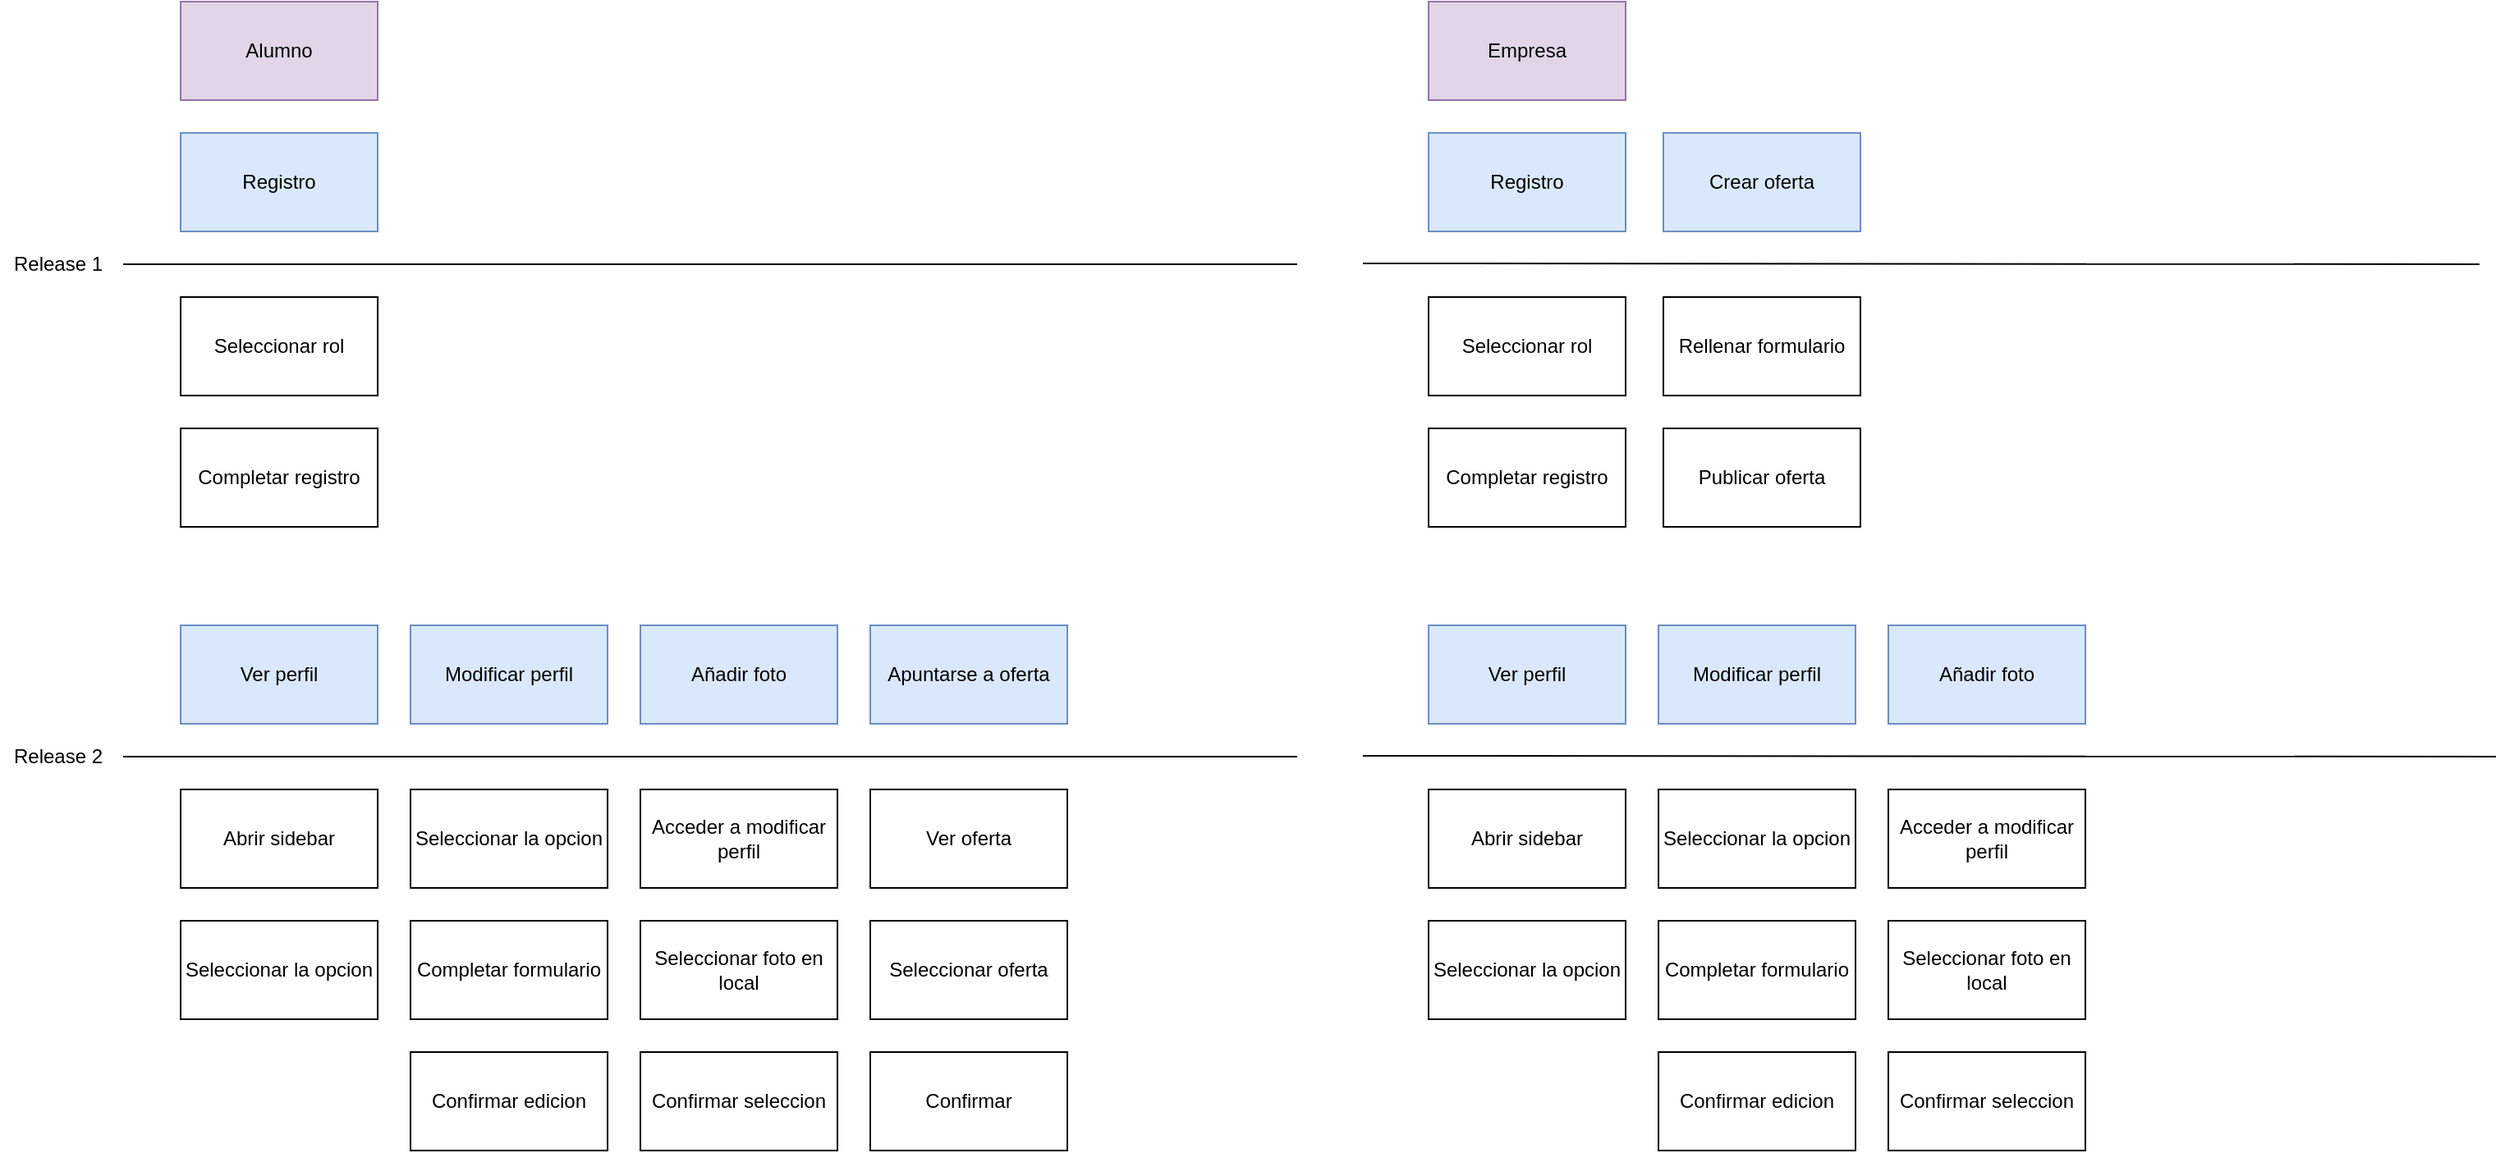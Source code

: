 <mxfile version="14.1.8" type="device"><diagram id="AFPEJd-tLQf-UbKl9iao" name="Página-1"><mxGraphModel dx="2249" dy="862" grid="1" gridSize="10" guides="1" tooltips="1" connect="1" arrows="1" fold="1" page="1" pageScale="1" pageWidth="827" pageHeight="1169" math="0" shadow="0"><root><mxCell id="0"/><mxCell id="1" parent="0"/><mxCell id="q_dBmaMk9WkzEXGvkd6q-1" value="Alumno" style="rounded=0;whiteSpace=wrap;html=1;fillColor=#e1d5e7;strokeColor=#9673a6;glass=0;shadow=0;sketch=0;" vertex="1" parent="1"><mxGeometry x="-680" y="60" width="120" height="60" as="geometry"/></mxCell><mxCell id="q_dBmaMk9WkzEXGvkd6q-3" value="" style="endArrow=none;html=1;" edge="1" parent="1"><mxGeometry width="50" height="50" relative="1" as="geometry"><mxPoint x="-715" y="220" as="sourcePoint"/><mxPoint y="220" as="targetPoint"/></mxGeometry></mxCell><mxCell id="q_dBmaMk9WkzEXGvkd6q-7" value="Registro" style="rounded=0;whiteSpace=wrap;html=1;shadow=0;glass=0;sketch=0;fillColor=#dae8fc;strokeColor=#6c8ebf;" vertex="1" parent="1"><mxGeometry x="-680" y="140" width="120" height="60" as="geometry"/></mxCell><mxCell id="q_dBmaMk9WkzEXGvkd6q-8" value="Seleccionar rol" style="rounded=0;whiteSpace=wrap;html=1;shadow=0;glass=0;sketch=0;" vertex="1" parent="1"><mxGeometry x="-680" y="240" width="120" height="60" as="geometry"/></mxCell><mxCell id="q_dBmaMk9WkzEXGvkd6q-9" value="Completar registro" style="rounded=0;whiteSpace=wrap;html=1;shadow=0;glass=0;sketch=0;" vertex="1" parent="1"><mxGeometry x="-680" y="320" width="120" height="60" as="geometry"/></mxCell><mxCell id="q_dBmaMk9WkzEXGvkd6q-10" value="Empresa" style="rounded=0;whiteSpace=wrap;html=1;fillColor=#e1d5e7;strokeColor=#9673a6;glass=0;shadow=0;sketch=0;" vertex="1" parent="1"><mxGeometry x="80" y="60" width="120" height="60" as="geometry"/></mxCell><mxCell id="q_dBmaMk9WkzEXGvkd6q-11" value="" style="endArrow=none;html=1;" edge="1" parent="1"><mxGeometry width="50" height="50" relative="1" as="geometry"><mxPoint x="40" y="219.5" as="sourcePoint"/><mxPoint x="720" y="220" as="targetPoint"/></mxGeometry></mxCell><mxCell id="q_dBmaMk9WkzEXGvkd6q-12" value="Registro" style="rounded=0;whiteSpace=wrap;html=1;shadow=0;glass=0;sketch=0;fillColor=#dae8fc;strokeColor=#6c8ebf;" vertex="1" parent="1"><mxGeometry x="80" y="140" width="120" height="60" as="geometry"/></mxCell><mxCell id="q_dBmaMk9WkzEXGvkd6q-13" value="Seleccionar rol" style="rounded=0;whiteSpace=wrap;html=1;shadow=0;glass=0;sketch=0;" vertex="1" parent="1"><mxGeometry x="80" y="240" width="120" height="60" as="geometry"/></mxCell><mxCell id="q_dBmaMk9WkzEXGvkd6q-14" value="Completar registro" style="rounded=0;whiteSpace=wrap;html=1;shadow=0;glass=0;sketch=0;" vertex="1" parent="1"><mxGeometry x="80" y="320" width="120" height="60" as="geometry"/></mxCell><mxCell id="q_dBmaMk9WkzEXGvkd6q-15" value="Crear oferta" style="rounded=0;whiteSpace=wrap;html=1;shadow=0;glass=0;sketch=0;fillColor=#dae8fc;strokeColor=#6c8ebf;" vertex="1" parent="1"><mxGeometry x="223" y="140" width="120" height="60" as="geometry"/></mxCell><mxCell id="q_dBmaMk9WkzEXGvkd6q-16" value="Rellenar formulario&lt;br&gt;" style="rounded=0;whiteSpace=wrap;html=1;shadow=0;glass=0;sketch=0;" vertex="1" parent="1"><mxGeometry x="223" y="240" width="120" height="60" as="geometry"/></mxCell><mxCell id="q_dBmaMk9WkzEXGvkd6q-17" value="Publicar oferta" style="rounded=0;whiteSpace=wrap;html=1;shadow=0;glass=0;sketch=0;" vertex="1" parent="1"><mxGeometry x="223" y="320" width="120" height="60" as="geometry"/></mxCell><mxCell id="q_dBmaMk9WkzEXGvkd6q-18" value="" style="endArrow=none;html=1;" edge="1" parent="1"><mxGeometry width="50" height="50" relative="1" as="geometry"><mxPoint x="-715" y="520" as="sourcePoint"/><mxPoint y="520" as="targetPoint"/></mxGeometry></mxCell><mxCell id="q_dBmaMk9WkzEXGvkd6q-19" value="Release 1&lt;br&gt;" style="text;html=1;align=center;verticalAlign=middle;resizable=0;points=[];autosize=1;" vertex="1" parent="1"><mxGeometry x="-790" y="210" width="70" height="20" as="geometry"/></mxCell><mxCell id="q_dBmaMk9WkzEXGvkd6q-20" value="Release 2" style="text;html=1;align=center;verticalAlign=middle;resizable=0;points=[];autosize=1;" vertex="1" parent="1"><mxGeometry x="-790" y="510" width="70" height="20" as="geometry"/></mxCell><mxCell id="q_dBmaMk9WkzEXGvkd6q-21" value="Ver perfil" style="rounded=0;whiteSpace=wrap;html=1;shadow=0;glass=0;sketch=0;fillColor=#dae8fc;strokeColor=#6c8ebf;" vertex="1" parent="1"><mxGeometry x="-680" y="440" width="120" height="60" as="geometry"/></mxCell><mxCell id="q_dBmaMk9WkzEXGvkd6q-22" value="Abrir sidebar" style="rounded=0;whiteSpace=wrap;html=1;shadow=0;glass=0;sketch=0;" vertex="1" parent="1"><mxGeometry x="-680" y="540" width="120" height="60" as="geometry"/></mxCell><mxCell id="q_dBmaMk9WkzEXGvkd6q-23" value="Seleccionar la opcion" style="rounded=0;whiteSpace=wrap;html=1;shadow=0;glass=0;sketch=0;" vertex="1" parent="1"><mxGeometry x="-680" y="620" width="120" height="60" as="geometry"/></mxCell><mxCell id="q_dBmaMk9WkzEXGvkd6q-24" value="" style="endArrow=none;html=1;" edge="1" parent="1"><mxGeometry width="50" height="50" relative="1" as="geometry"><mxPoint x="40" y="519.5" as="sourcePoint"/><mxPoint x="730" y="520" as="targetPoint"/></mxGeometry></mxCell><mxCell id="q_dBmaMk9WkzEXGvkd6q-25" value="Modificar perfil" style="rounded=0;whiteSpace=wrap;html=1;shadow=0;glass=0;sketch=0;fillColor=#dae8fc;strokeColor=#6c8ebf;" vertex="1" parent="1"><mxGeometry x="-540" y="440" width="120" height="60" as="geometry"/></mxCell><mxCell id="q_dBmaMk9WkzEXGvkd6q-26" value="Seleccionar la opcion" style="rounded=0;whiteSpace=wrap;html=1;shadow=0;glass=0;sketch=0;" vertex="1" parent="1"><mxGeometry x="-540" y="540" width="120" height="60" as="geometry"/></mxCell><mxCell id="q_dBmaMk9WkzEXGvkd6q-27" value="Completar formulario" style="rounded=0;whiteSpace=wrap;html=1;shadow=0;glass=0;sketch=0;" vertex="1" parent="1"><mxGeometry x="-540" y="620" width="120" height="60" as="geometry"/></mxCell><mxCell id="q_dBmaMk9WkzEXGvkd6q-28" value="Confirmar edicion" style="rounded=0;whiteSpace=wrap;html=1;shadow=0;glass=0;sketch=0;" vertex="1" parent="1"><mxGeometry x="-540" y="700" width="120" height="60" as="geometry"/></mxCell><mxCell id="q_dBmaMk9WkzEXGvkd6q-29" value="Ver perfil" style="rounded=0;whiteSpace=wrap;html=1;shadow=0;glass=0;sketch=0;fillColor=#dae8fc;strokeColor=#6c8ebf;" vertex="1" parent="1"><mxGeometry x="80" y="440" width="120" height="60" as="geometry"/></mxCell><mxCell id="q_dBmaMk9WkzEXGvkd6q-30" value="Abrir sidebar" style="rounded=0;whiteSpace=wrap;html=1;shadow=0;glass=0;sketch=0;" vertex="1" parent="1"><mxGeometry x="80" y="540" width="120" height="60" as="geometry"/></mxCell><mxCell id="q_dBmaMk9WkzEXGvkd6q-31" value="Seleccionar la opcion" style="rounded=0;whiteSpace=wrap;html=1;shadow=0;glass=0;sketch=0;" vertex="1" parent="1"><mxGeometry x="80" y="620" width="120" height="60" as="geometry"/></mxCell><mxCell id="q_dBmaMk9WkzEXGvkd6q-32" value="Modificar perfil" style="rounded=0;whiteSpace=wrap;html=1;shadow=0;glass=0;sketch=0;fillColor=#dae8fc;strokeColor=#6c8ebf;" vertex="1" parent="1"><mxGeometry x="220" y="440" width="120" height="60" as="geometry"/></mxCell><mxCell id="q_dBmaMk9WkzEXGvkd6q-33" value="Seleccionar la opcion" style="rounded=0;whiteSpace=wrap;html=1;shadow=0;glass=0;sketch=0;" vertex="1" parent="1"><mxGeometry x="220" y="540" width="120" height="60" as="geometry"/></mxCell><mxCell id="q_dBmaMk9WkzEXGvkd6q-34" value="Completar formulario" style="rounded=0;whiteSpace=wrap;html=1;shadow=0;glass=0;sketch=0;" vertex="1" parent="1"><mxGeometry x="220" y="620" width="120" height="60" as="geometry"/></mxCell><mxCell id="q_dBmaMk9WkzEXGvkd6q-35" value="Confirmar edicion" style="rounded=0;whiteSpace=wrap;html=1;shadow=0;glass=0;sketch=0;" vertex="1" parent="1"><mxGeometry x="220" y="700" width="120" height="60" as="geometry"/></mxCell><mxCell id="q_dBmaMk9WkzEXGvkd6q-36" value="Añadir foto" style="rounded=0;whiteSpace=wrap;html=1;shadow=0;glass=0;sketch=0;fillColor=#dae8fc;strokeColor=#6c8ebf;" vertex="1" parent="1"><mxGeometry x="-400" y="440" width="120" height="60" as="geometry"/></mxCell><mxCell id="q_dBmaMk9WkzEXGvkd6q-37" value="Acceder a modificar perfil" style="rounded=0;whiteSpace=wrap;html=1;shadow=0;glass=0;sketch=0;" vertex="1" parent="1"><mxGeometry x="-400" y="540" width="120" height="60" as="geometry"/></mxCell><mxCell id="q_dBmaMk9WkzEXGvkd6q-38" value="Seleccionar foto en local" style="rounded=0;whiteSpace=wrap;html=1;shadow=0;glass=0;sketch=0;" vertex="1" parent="1"><mxGeometry x="-400" y="620" width="120" height="60" as="geometry"/></mxCell><mxCell id="q_dBmaMk9WkzEXGvkd6q-39" value="Confirmar seleccion" style="rounded=0;whiteSpace=wrap;html=1;shadow=0;glass=0;sketch=0;" vertex="1" parent="1"><mxGeometry x="-400" y="700" width="120" height="60" as="geometry"/></mxCell><mxCell id="q_dBmaMk9WkzEXGvkd6q-44" value="Añadir foto" style="rounded=0;whiteSpace=wrap;html=1;shadow=0;glass=0;sketch=0;fillColor=#dae8fc;strokeColor=#6c8ebf;" vertex="1" parent="1"><mxGeometry x="360" y="440" width="120" height="60" as="geometry"/></mxCell><mxCell id="q_dBmaMk9WkzEXGvkd6q-45" value="Acceder a modificar perfil" style="rounded=0;whiteSpace=wrap;html=1;shadow=0;glass=0;sketch=0;" vertex="1" parent="1"><mxGeometry x="360" y="540" width="120" height="60" as="geometry"/></mxCell><mxCell id="q_dBmaMk9WkzEXGvkd6q-46" value="Seleccionar foto en local" style="rounded=0;whiteSpace=wrap;html=1;shadow=0;glass=0;sketch=0;" vertex="1" parent="1"><mxGeometry x="360" y="620" width="120" height="60" as="geometry"/></mxCell><mxCell id="q_dBmaMk9WkzEXGvkd6q-47" value="Confirmar seleccion" style="rounded=0;whiteSpace=wrap;html=1;shadow=0;glass=0;sketch=0;" vertex="1" parent="1"><mxGeometry x="360" y="700" width="120" height="60" as="geometry"/></mxCell><mxCell id="q_dBmaMk9WkzEXGvkd6q-48" value="Apuntarse a oferta" style="rounded=0;whiteSpace=wrap;html=1;shadow=0;glass=0;sketch=0;fillColor=#dae8fc;strokeColor=#6c8ebf;" vertex="1" parent="1"><mxGeometry x="-260" y="440" width="120" height="60" as="geometry"/></mxCell><mxCell id="q_dBmaMk9WkzEXGvkd6q-49" value="Ver oferta" style="rounded=0;whiteSpace=wrap;html=1;shadow=0;glass=0;sketch=0;" vertex="1" parent="1"><mxGeometry x="-260" y="540" width="120" height="60" as="geometry"/></mxCell><mxCell id="q_dBmaMk9WkzEXGvkd6q-50" style="edgeStyle=orthogonalEdgeStyle;rounded=0;orthogonalLoop=1;jettySize=auto;html=1;exitX=0.5;exitY=1;exitDx=0;exitDy=0;" edge="1" parent="1" source="q_dBmaMk9WkzEXGvkd6q-37" target="q_dBmaMk9WkzEXGvkd6q-37"><mxGeometry relative="1" as="geometry"/></mxCell><mxCell id="q_dBmaMk9WkzEXGvkd6q-51" value="Seleccionar oferta" style="rounded=0;whiteSpace=wrap;html=1;shadow=0;glass=0;sketch=0;" vertex="1" parent="1"><mxGeometry x="-260" y="620" width="120" height="60" as="geometry"/></mxCell><mxCell id="q_dBmaMk9WkzEXGvkd6q-53" value="Confirmar" style="rounded=0;whiteSpace=wrap;html=1;shadow=0;glass=0;sketch=0;" vertex="1" parent="1"><mxGeometry x="-260" y="700" width="120" height="60" as="geometry"/></mxCell></root></mxGraphModel></diagram></mxfile>